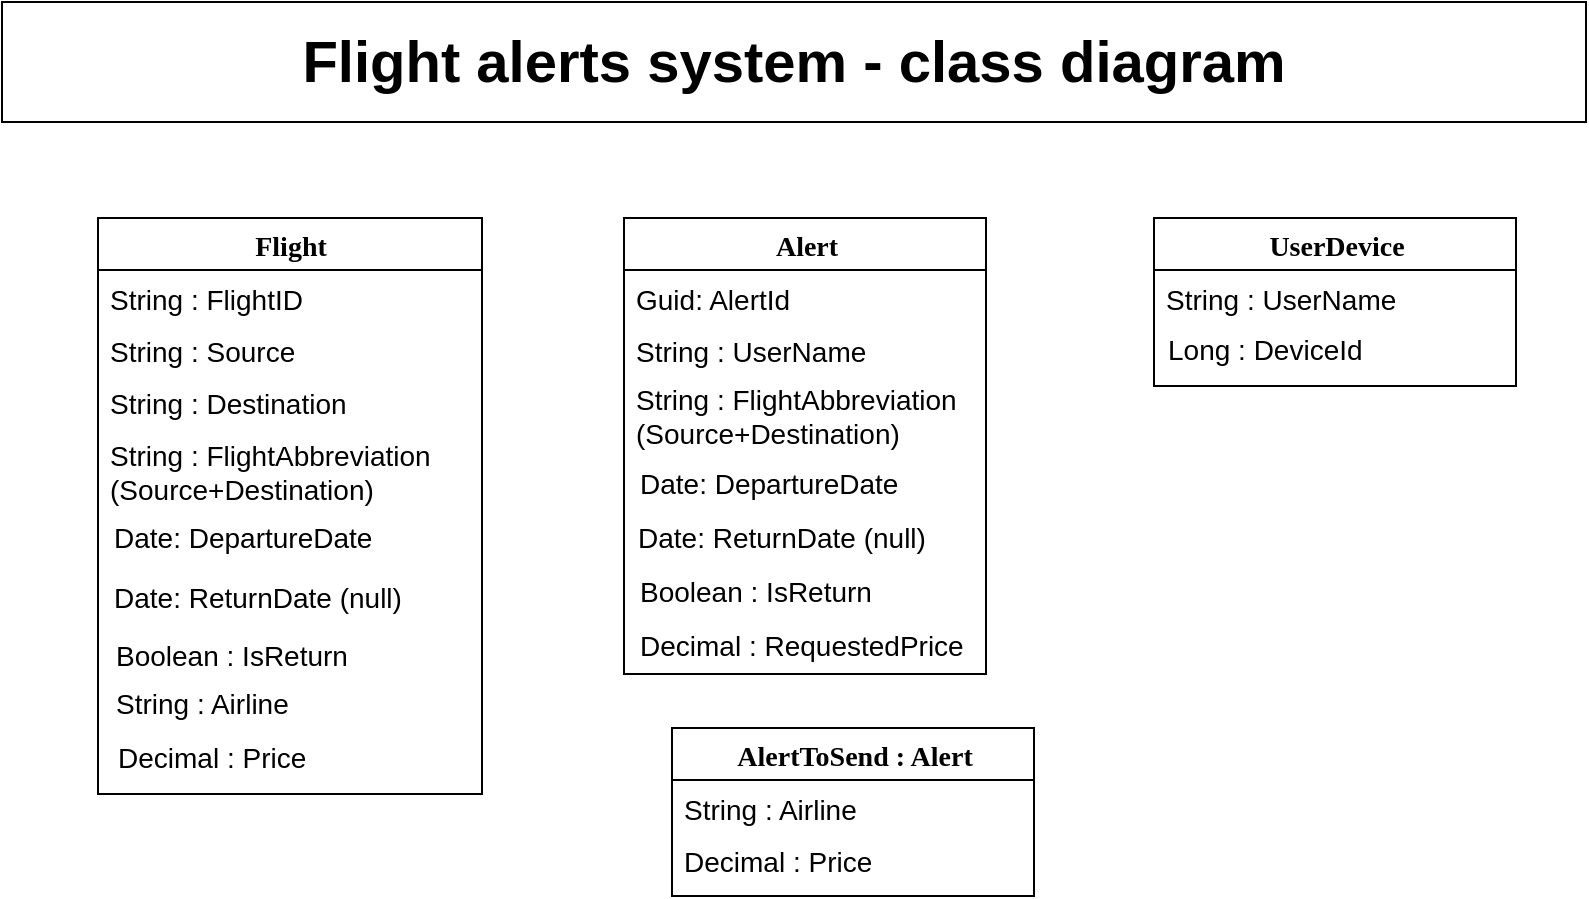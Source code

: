 <mxfile version="24.7.6">
  <diagram name="Page-1" id="6133507b-19e7-1e82-6fc7-422aa6c4b21f">
    <mxGraphModel dx="1114" dy="592" grid="1" gridSize="12" guides="1" tooltips="1" connect="1" arrows="1" fold="1" page="1" pageScale="1" pageWidth="1100" pageHeight="850" background="none" math="0" shadow="0">
      <root>
        <mxCell id="0" />
        <mxCell id="1" parent="0" />
        <mxCell id="235556782a83e6d0-1" value="Flight" style="swimlane;html=1;fontStyle=1;align=center;verticalAlign=top;childLayout=stackLayout;horizontal=1;startSize=26;horizontalStack=0;resizeParent=1;resizeLast=0;collapsible=1;marginBottom=0;swimlaneFillColor=#ffffff;rounded=0;shadow=0;comic=0;labelBackgroundColor=none;strokeWidth=1;fillColor=none;fontFamily=Verdana;fontSize=14;" parent="1" vertex="1">
          <mxGeometry x="180" y="156" width="192" height="288" as="geometry">
            <mxRectangle x="180" y="180" width="70" height="30" as="alternateBounds" />
          </mxGeometry>
        </mxCell>
        <mxCell id="235556782a83e6d0-2" value="String : FlightID" style="text;html=1;strokeColor=none;fillColor=none;align=left;verticalAlign=top;spacingLeft=4;spacingRight=4;whiteSpace=wrap;overflow=hidden;rotatable=0;points=[[0,0.5],[1,0.5]];portConstraint=eastwest;fontSize=14;" parent="235556782a83e6d0-1" vertex="1">
          <mxGeometry y="26" width="192" height="26" as="geometry" />
        </mxCell>
        <mxCell id="235556782a83e6d0-3" value="String : Source" style="text;html=1;strokeColor=none;fillColor=none;align=left;verticalAlign=top;spacingLeft=4;spacingRight=4;whiteSpace=wrap;overflow=hidden;rotatable=0;points=[[0,0.5],[1,0.5]];portConstraint=eastwest;fontSize=14;" parent="235556782a83e6d0-1" vertex="1">
          <mxGeometry y="52" width="192" height="26" as="geometry" />
        </mxCell>
        <mxCell id="235556782a83e6d0-5" value="String : Destination" style="text;html=1;strokeColor=none;fillColor=none;align=left;verticalAlign=top;spacingLeft=4;spacingRight=4;whiteSpace=wrap;overflow=hidden;rotatable=0;points=[[0,0.5],[1,0.5]];portConstraint=eastwest;fontSize=14;" parent="235556782a83e6d0-1" vertex="1">
          <mxGeometry y="78" width="192" height="26" as="geometry" />
        </mxCell>
        <mxCell id="CsxuqmUXvCPCq-IiDntT-4" value="String : Airline" style="text;html=1;strokeColor=none;fillColor=none;align=left;verticalAlign=top;spacingLeft=4;spacingRight=4;whiteSpace=wrap;overflow=hidden;rotatable=0;points=[[0,0.5],[1,0.5]];portConstraint=eastwest;fontSize=14;" parent="1" vertex="1">
          <mxGeometry x="183" y="384" width="160" height="28" as="geometry" />
        </mxCell>
        <mxCell id="CsxuqmUXvCPCq-IiDntT-6" value="Decimal : Price" style="text;html=1;strokeColor=none;fillColor=none;align=left;verticalAlign=top;spacingLeft=4;spacingRight=4;whiteSpace=wrap;overflow=hidden;rotatable=0;points=[[0,0.5],[1,0.5]];portConstraint=eastwest;fontSize=14;" parent="1" vertex="1">
          <mxGeometry x="184" y="411" width="160" height="31" as="geometry" />
        </mxCell>
        <mxCell id="CsxuqmUXvCPCq-IiDntT-11" value="String : FlightAbbreviation&amp;nbsp; (Source+Destination)" style="text;html=1;strokeColor=none;fillColor=none;align=left;verticalAlign=top;spacingLeft=4;spacingRight=4;whiteSpace=wrap;overflow=hidden;rotatable=0;points=[[0,0.5],[1,0.5]];portConstraint=eastwest;fontSize=14;" parent="1" vertex="1">
          <mxGeometry x="180" y="260" width="192" height="45" as="geometry" />
        </mxCell>
        <mxCell id="CsxuqmUXvCPCq-IiDntT-17" value="Boolean : IsReturn" style="text;html=1;strokeColor=none;fillColor=none;align=left;verticalAlign=top;spacingLeft=4;spacingRight=4;whiteSpace=wrap;overflow=hidden;rotatable=0;points=[[0,0.5],[1,0.5]];portConstraint=eastwest;fontSize=14;" parent="1" vertex="1">
          <mxGeometry x="183" y="360" width="168" height="26" as="geometry" />
        </mxCell>
        <mxCell id="CsxuqmUXvCPCq-IiDntT-34" value="Date: DepartureDate" style="text;html=1;strokeColor=none;fillColor=none;align=left;verticalAlign=top;spacingLeft=4;spacingRight=4;whiteSpace=wrap;overflow=hidden;rotatable=0;points=[[0,0.5],[1,0.5]];portConstraint=eastwest;fontSize=14;" parent="1" vertex="1">
          <mxGeometry x="182" y="301" width="168" height="26" as="geometry" />
        </mxCell>
        <mxCell id="CsxuqmUXvCPCq-IiDntT-35" value="Date: ReturnDate (null)&lt;div&gt;&lt;br&gt;&lt;/div&gt;" style="text;html=1;strokeColor=none;fillColor=none;align=left;verticalAlign=top;spacingLeft=4;spacingRight=4;whiteSpace=wrap;overflow=hidden;rotatable=0;points=[[0,0.5],[1,0.5]];portConstraint=eastwest;fontSize=14;" parent="1" vertex="1">
          <mxGeometry x="182" y="331" width="168" height="26" as="geometry" />
        </mxCell>
        <mxCell id="CsxuqmUXvCPCq-IiDntT-36" value="Alert" style="swimlane;html=1;fontStyle=1;align=center;verticalAlign=top;childLayout=stackLayout;horizontal=1;startSize=26;horizontalStack=0;resizeParent=1;resizeLast=0;collapsible=1;marginBottom=0;swimlaneFillColor=#ffffff;rounded=0;shadow=0;comic=0;labelBackgroundColor=none;strokeWidth=1;fillColor=none;fontFamily=Verdana;fontSize=14;" parent="1" vertex="1">
          <mxGeometry x="443" y="156" width="181" height="228" as="geometry">
            <mxRectangle x="180" y="180" width="70" height="30" as="alternateBounds" />
          </mxGeometry>
        </mxCell>
        <mxCell id="CsxuqmUXvCPCq-IiDntT-37" value="Guid: AlertId" style="text;html=1;strokeColor=none;fillColor=none;align=left;verticalAlign=top;spacingLeft=4;spacingRight=4;whiteSpace=wrap;overflow=hidden;rotatable=0;points=[[0,0.5],[1,0.5]];portConstraint=eastwest;fontSize=14;" parent="CsxuqmUXvCPCq-IiDntT-36" vertex="1">
          <mxGeometry y="26" width="181" height="26" as="geometry" />
        </mxCell>
        <mxCell id="CsxuqmUXvCPCq-IiDntT-38" value="String : UserName" style="text;html=1;strokeColor=none;fillColor=none;align=left;verticalAlign=top;spacingLeft=4;spacingRight=4;whiteSpace=wrap;overflow=hidden;rotatable=0;points=[[0,0.5],[1,0.5]];portConstraint=eastwest;fontSize=14;" parent="CsxuqmUXvCPCq-IiDntT-36" vertex="1">
          <mxGeometry y="52" width="181" height="26" as="geometry" />
        </mxCell>
        <mxCell id="CsxuqmUXvCPCq-IiDntT-41" value="Decimal : RequestedPrice" style="text;html=1;strokeColor=none;fillColor=none;align=left;verticalAlign=top;spacingLeft=4;spacingRight=4;whiteSpace=wrap;overflow=hidden;rotatable=0;points=[[0,0.5],[1,0.5]];portConstraint=eastwest;fontSize=14;" parent="1" vertex="1">
          <mxGeometry x="445" y="355" width="179" height="31" as="geometry" />
        </mxCell>
        <mxCell id="CsxuqmUXvCPCq-IiDntT-42" value="String : FlightAbbreviation (Source+Destination)" style="text;html=1;strokeColor=none;fillColor=none;align=left;verticalAlign=top;spacingLeft=4;spacingRight=4;whiteSpace=wrap;overflow=hidden;rotatable=0;points=[[0,0.5],[1,0.5]];portConstraint=eastwest;fontSize=14;" parent="1" vertex="1">
          <mxGeometry x="443" y="232" width="181" height="45" as="geometry" />
        </mxCell>
        <mxCell id="CsxuqmUXvCPCq-IiDntT-43" value="Boolean : IsReturn" style="text;html=1;strokeColor=none;fillColor=none;align=left;verticalAlign=top;spacingLeft=4;spacingRight=4;whiteSpace=wrap;overflow=hidden;rotatable=0;points=[[0,0.5],[1,0.5]];portConstraint=eastwest;fontSize=14;" parent="1" vertex="1">
          <mxGeometry x="445" y="328" width="168" height="26" as="geometry" />
        </mxCell>
        <mxCell id="CsxuqmUXvCPCq-IiDntT-44" value="Date: DepartureDate" style="text;html=1;strokeColor=none;fillColor=none;align=left;verticalAlign=top;spacingLeft=4;spacingRight=4;whiteSpace=wrap;overflow=hidden;rotatable=0;points=[[0,0.5],[1,0.5]];portConstraint=eastwest;fontSize=14;" parent="1" vertex="1">
          <mxGeometry x="445" y="274" width="168" height="26" as="geometry" />
        </mxCell>
        <mxCell id="CsxuqmUXvCPCq-IiDntT-45" value="Date: ReturnDate (null)&lt;div&gt;&lt;br&gt;&lt;/div&gt;" style="text;html=1;strokeColor=none;fillColor=none;align=left;verticalAlign=top;spacingLeft=4;spacingRight=4;whiteSpace=wrap;overflow=hidden;rotatable=0;points=[[0,0.5],[1,0.5]];portConstraint=eastwest;fontSize=14;" parent="1" vertex="1">
          <mxGeometry x="444" y="301" width="168" height="26" as="geometry" />
        </mxCell>
        <mxCell id="CsxuqmUXvCPCq-IiDntT-46" value="AlertToSend : Alert" style="swimlane;html=1;fontStyle=1;align=center;verticalAlign=top;childLayout=stackLayout;horizontal=1;startSize=26;horizontalStack=0;resizeParent=1;resizeLast=0;collapsible=1;marginBottom=0;swimlaneFillColor=#ffffff;rounded=0;shadow=0;comic=0;labelBackgroundColor=none;strokeWidth=1;fillColor=none;fontFamily=Verdana;fontSize=14;" parent="1" vertex="1">
          <mxGeometry x="467" y="411" width="181" height="84" as="geometry">
            <mxRectangle x="180" y="180" width="70" height="30" as="alternateBounds" />
          </mxGeometry>
        </mxCell>
        <mxCell id="CsxuqmUXvCPCq-IiDntT-47" value="String : Airline" style="text;html=1;strokeColor=none;fillColor=none;align=left;verticalAlign=top;spacingLeft=4;spacingRight=4;whiteSpace=wrap;overflow=hidden;rotatable=0;points=[[0,0.5],[1,0.5]];portConstraint=eastwest;fontSize=14;" parent="CsxuqmUXvCPCq-IiDntT-46" vertex="1">
          <mxGeometry y="26" width="181" height="26" as="geometry" />
        </mxCell>
        <mxCell id="CsxuqmUXvCPCq-IiDntT-48" value="Decimal : Price" style="text;html=1;strokeColor=none;fillColor=none;align=left;verticalAlign=top;spacingLeft=4;spacingRight=4;whiteSpace=wrap;overflow=hidden;rotatable=0;points=[[0,0.5],[1,0.5]];portConstraint=eastwest;fontSize=14;" parent="CsxuqmUXvCPCq-IiDntT-46" vertex="1">
          <mxGeometry y="52" width="181" height="26" as="geometry" />
        </mxCell>
        <mxCell id="CsxuqmUXvCPCq-IiDntT-49" value="UserDevice" style="swimlane;html=1;fontStyle=1;align=center;verticalAlign=top;childLayout=stackLayout;horizontal=1;startSize=26;horizontalStack=0;resizeParent=1;resizeLast=0;collapsible=1;marginBottom=0;swimlaneFillColor=#ffffff;rounded=0;shadow=0;comic=0;labelBackgroundColor=none;strokeWidth=1;fillColor=none;fontFamily=Verdana;fontSize=14;" parent="1" vertex="1">
          <mxGeometry x="708" y="156" width="181" height="84" as="geometry">
            <mxRectangle x="180" y="180" width="70" height="30" as="alternateBounds" />
          </mxGeometry>
        </mxCell>
        <mxCell id="CsxuqmUXvCPCq-IiDntT-50" value="String : UserName" style="text;html=1;strokeColor=none;fillColor=none;align=left;verticalAlign=top;spacingLeft=4;spacingRight=4;whiteSpace=wrap;overflow=hidden;rotatable=0;points=[[0,0.5],[1,0.5]];portConstraint=eastwest;fontSize=14;" parent="CsxuqmUXvCPCq-IiDntT-49" vertex="1">
          <mxGeometry y="26" width="181" height="26" as="geometry" />
        </mxCell>
        <mxCell id="CsxuqmUXvCPCq-IiDntT-53" value="Long : DeviceId" style="text;html=1;strokeColor=none;fillColor=none;align=left;verticalAlign=top;spacingLeft=4;spacingRight=4;whiteSpace=wrap;overflow=hidden;rotatable=0;points=[[0,0.5],[1,0.5]];portConstraint=eastwest;fontSize=14;" parent="1" vertex="1">
          <mxGeometry x="709" y="207" width="181" height="23" as="geometry" />
        </mxCell>
        <mxCell id="nr7xHLoVPVpfOfH4aYSS-1" value="&lt;font style=&quot;font-size: 29px;&quot;&gt;Flight alerts system - class diagram&lt;/font&gt;" style="rounded=0;whiteSpace=wrap;html=1;fontSize=29;fontStyle=1" parent="1" vertex="1">
          <mxGeometry x="132" y="48" width="792" height="60" as="geometry" />
        </mxCell>
      </root>
    </mxGraphModel>
  </diagram>
</mxfile>
